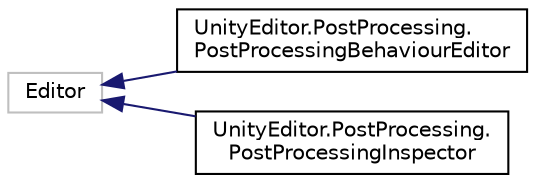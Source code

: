 digraph "Graphical Class Hierarchy"
{
  edge [fontname="Helvetica",fontsize="10",labelfontname="Helvetica",labelfontsize="10"];
  node [fontname="Helvetica",fontsize="10",shape=record];
  rankdir="LR";
  Node222 [label="Editor",height=0.2,width=0.4,color="grey75", fillcolor="white", style="filled"];
  Node222 -> Node0 [dir="back",color="midnightblue",fontsize="10",style="solid",fontname="Helvetica"];
  Node0 [label="UnityEditor.PostProcessing.\lPostProcessingBehaviourEditor",height=0.2,width=0.4,color="black", fillcolor="white", style="filled",URL="$class_unity_editor_1_1_post_processing_1_1_post_processing_behaviour_editor.html"];
  Node222 -> Node224 [dir="back",color="midnightblue",fontsize="10",style="solid",fontname="Helvetica"];
  Node224 [label="UnityEditor.PostProcessing.\lPostProcessingInspector",height=0.2,width=0.4,color="black", fillcolor="white", style="filled",URL="$class_unity_editor_1_1_post_processing_1_1_post_processing_inspector.html"];
}
